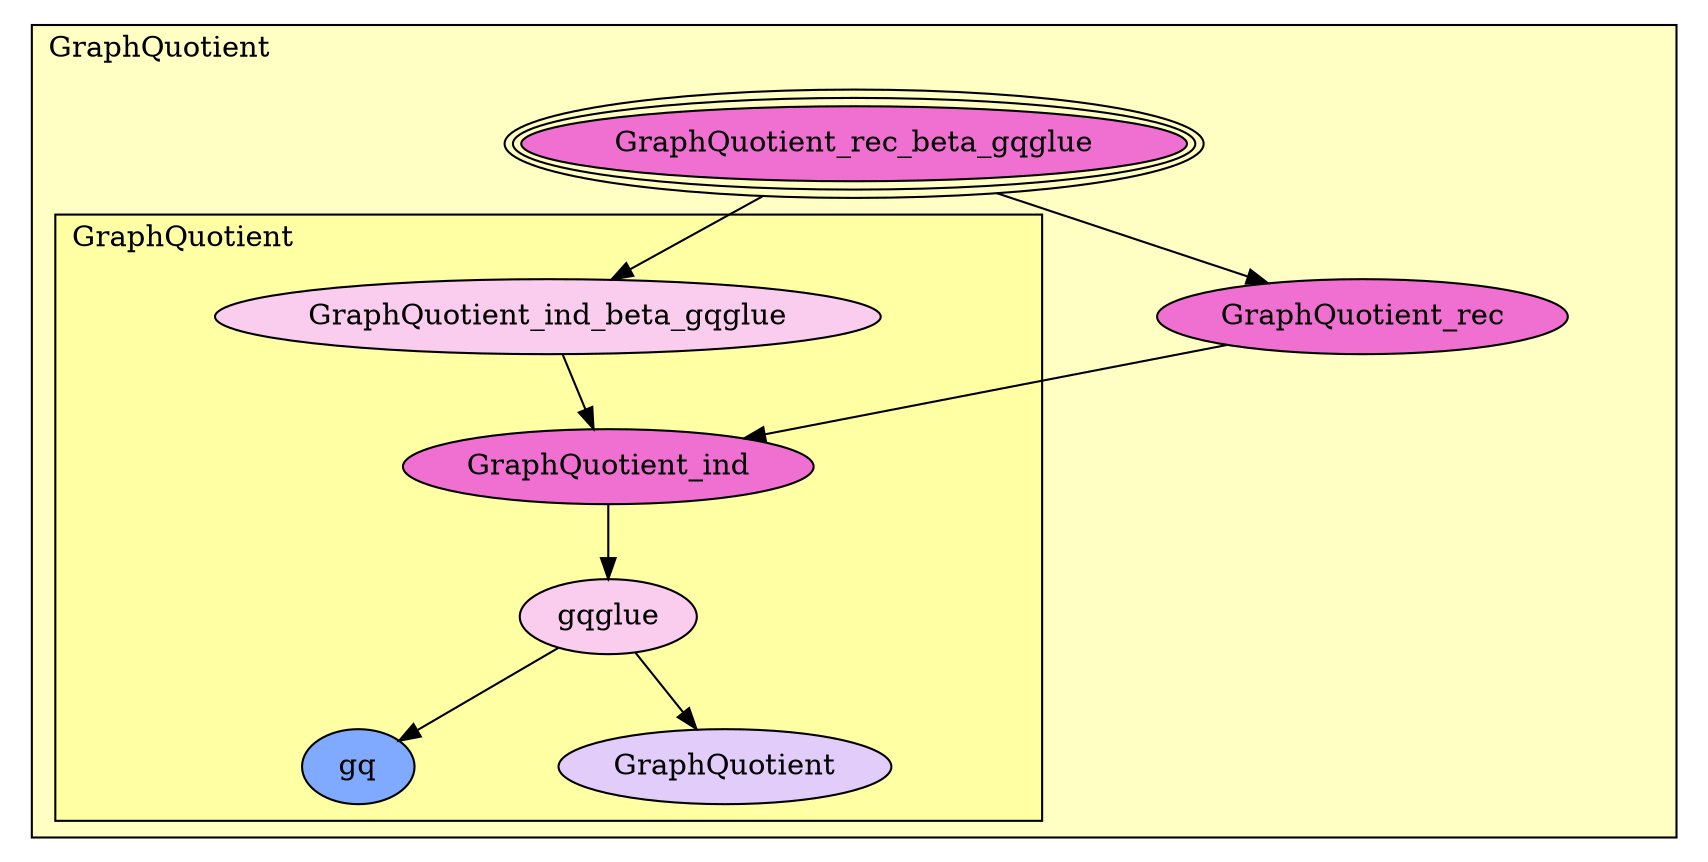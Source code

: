 digraph HoTT_Colimits_GraphQuotient {
  graph [ratio=0.5]
  node [style=filled]
GraphQuotient_GraphQuotient_GraphQuotient_ind_beta_gqglue [label="GraphQuotient_ind_beta_gqglue", URL=<GraphQuotient.html#GraphQuotient.GraphQuotient_ind_beta_gqglue>, fillcolor="#FACDEF"] ;
GraphQuotient_GraphQuotient_GraphQuotient_ind [label="GraphQuotient_ind", URL=<GraphQuotient.html#GraphQuotient.GraphQuotient_ind>, fillcolor="#F070D1"] ;
GraphQuotient_GraphQuotient_gqglue [label="gqglue", URL=<GraphQuotient.html#GraphQuotient.gqglue>, fillcolor="#FACDEF"] ;
GraphQuotient_GraphQuotient_gq [label="gq", URL=<GraphQuotient.html#GraphQuotient.gq>, fillcolor="#7FAAFF"] ;
GraphQuotient_GraphQuotient_GraphQuotient [label="GraphQuotient", URL=<GraphQuotient.html#GraphQuotient.GraphQuotient>, fillcolor="#E2CDFA"] ;
GraphQuotient_GraphQuotient_rec_beta_gqglue [label="GraphQuotient_rec_beta_gqglue", URL=<GraphQuotient.html#GraphQuotient_rec_beta_gqglue>, peripheries=3, fillcolor="#F070D1"] ;
GraphQuotient_GraphQuotient_rec [label="GraphQuotient_rec", URL=<GraphQuotient.html#GraphQuotient_rec>, fillcolor="#F070D1"] ;
  GraphQuotient_GraphQuotient_GraphQuotient_ind_beta_gqglue -> GraphQuotient_GraphQuotient_GraphQuotient_ind [] ;
  GraphQuotient_GraphQuotient_GraphQuotient_ind -> GraphQuotient_GraphQuotient_gqglue [] ;
  GraphQuotient_GraphQuotient_gqglue -> GraphQuotient_GraphQuotient_gq [] ;
  GraphQuotient_GraphQuotient_gqglue -> GraphQuotient_GraphQuotient_GraphQuotient [] ;
  GraphQuotient_GraphQuotient_rec_beta_gqglue -> GraphQuotient_GraphQuotient_GraphQuotient_ind_beta_gqglue [] ;
  GraphQuotient_GraphQuotient_rec_beta_gqglue -> GraphQuotient_GraphQuotient_rec [] ;
  GraphQuotient_GraphQuotient_rec -> GraphQuotient_GraphQuotient_GraphQuotient_ind [] ;
subgraph cluster_GraphQuotient { label="GraphQuotient"; fillcolor="#FFFFC3"; labeljust=l; style=filled 
subgraph cluster_GraphQuotient_GraphQuotient { label="GraphQuotient"; fillcolor="#FFFFA3"; labeljust=l; style=filled 
GraphQuotient_GraphQuotient_GraphQuotient; GraphQuotient_GraphQuotient_gq; GraphQuotient_GraphQuotient_gqglue; GraphQuotient_GraphQuotient_GraphQuotient_ind; GraphQuotient_GraphQuotient_GraphQuotient_ind_beta_gqglue; };
GraphQuotient_GraphQuotient_rec; GraphQuotient_GraphQuotient_rec_beta_gqglue; };
} /* END */
